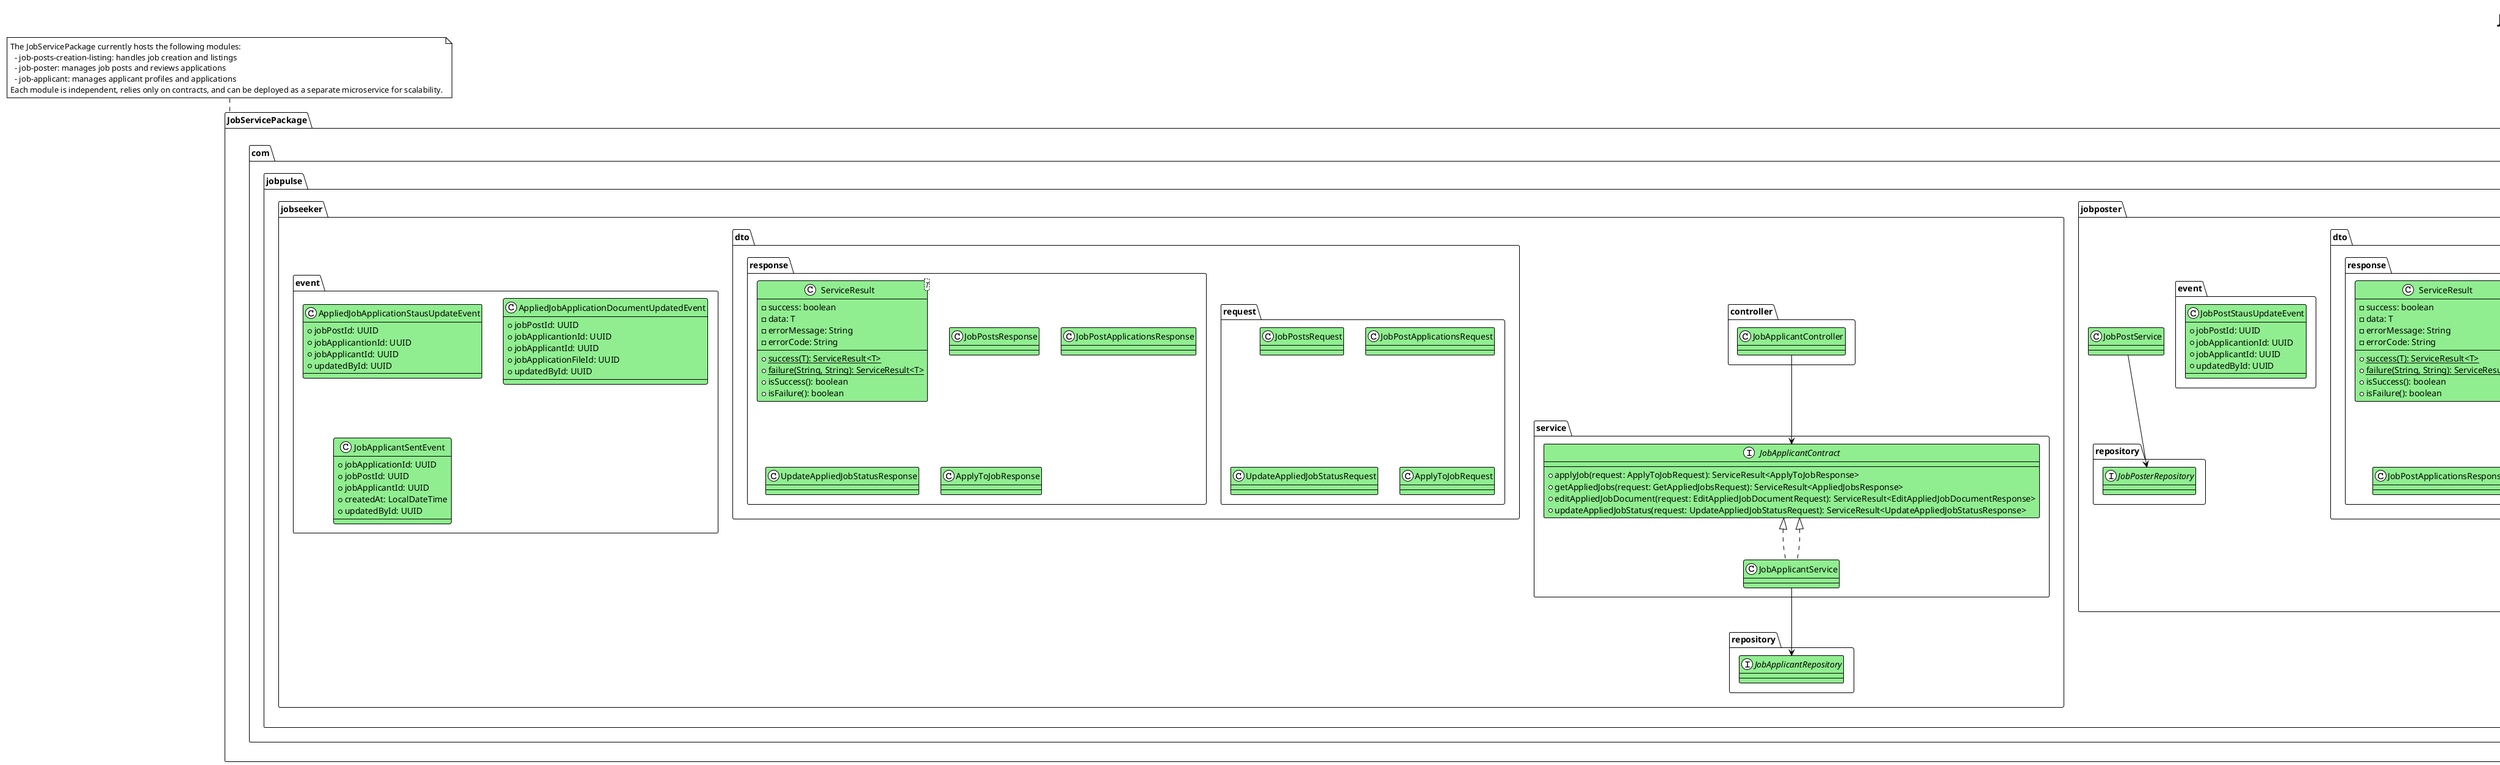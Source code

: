 @startuml job-service-architecture
!theme plain
skinparam class {
    BackgroundColor LightGreen
    BorderColor Black
    ArrowColor Black
}

title JobPulse Job Service Architecture

package JobServicePackage {
    package "com.jobpulse.jobcreationlisting" {
        package controller {
            class JobPostCreationListingController {}
        }
        package dto {
            package repository {
                package command {
                    class CreateJobPostCommand
                }
                package response {
                    class OperationResult<T> {

                    }
                    class CreateJobPostResponse 
                }
            }
            package request {
                class CreateJobPostRequest
                class GetJobPostsRequest
            }
            package response {
                class ServiceResult<T> {
                    -success: boolean
                    -data: T
                    -errorMessage: String
                    -errorCode: String
                    +{static} success(T): ServiceResult<T>
                    +{static} failure(String, String): ServiceResult<T>
                    +isSuccess(): boolean
                    +isFailure(): boolean
                }
                class CreateJobPostResponse
                class JobListingsResponse
            }
        }
        package enum {
            enum ApplicationDocumentType {
                RESUME
                COVER
                OTHER
            }
        }
        package event {
            class JobPostCreatedEvent {
                +jobPostId: UUID
                +createdAt: LocalDateTime
                +updatedById: UUID
            }
        }
        package repository {
            interface JobPostCreationAndListingRepository {
                +createJobPost(CreateJobPostCommand command): OperationResult<CreateJobPostResponse>;
            }
        }
        package service {
            interface JobPostCreationListingContract  {
                +getJobListings(GetJobPostsRequest request): ServiceResult<JobListingsResponse>
                +createJob(CreateJobPostRequest): ServiceResult<CreateJobPostResponse>
            }
            class JobPostCreationListingService implements JobPostCreationListingContract {

            }
        }

        JobPostCreationListingController --> JobPostCreationListingContract
        JobPostCreationListingContract <|.. JobPostCreationListingService
        JobPostCreationListingService --> JobPostCreationAndListingRepository
    }
    package "com.jobpulse.jobposter" {
        package controller {
            class JobPosterController {
            }
        }
        package enum {
            enum ActiveJobPostStatusUpdate {
                FILLED
                HOLD
                CLOSE
            }
        }
        package dto {
            package request {
                class JobPostsRequest
                class JobPostApplicationsRequest
            }
            package response {
                class ServiceResult<T> {
                    -success: boolean
                    -data: T
                    -errorMessage: String
                    -errorCode: String
                    +{static} success(T): ServiceResult<T>
                    +{static} failure(String, String): ServiceResult<T>
                    +isSuccess(): boolean
                    +isFailure(): boolean
                }
                class JobPostsResponse
                class JobPostApplicationsResponse
            }
        }
        package event {
            class JobPostStausUpdateEvent {
                +jobPostId: UUID
                +jobApplicantionId: UUID
                +jobApplicantId: UUID
                +updatedById: UUID
            }
        }
        package repository {
            interface JobPosterRepository 
        }
        package service {
            interface JobPosterContract {
                +getJobPostsByPoster(JobPostsRequest): ServiceResult<JobPostsResponse>
                +editJobPostStatus(EditJobPostStatusRequest): ServiceResult<EditJobPostStatusResponse>
                +getJobPostApplications(JobPostApplicationsRequest): ServiceResult<JobPostApplicationsResponse>
            }
            class JobPosterService implements JobPosterContract {
            }
        }
        JobPosterController --> JobPosterContract
        JobPosterContract <|.. JobPosterService
        JobPostService --> JobPosterRepository
    }
    package "com.jobpulse.jobseeker" {
        package controller {
            class JobApplicantController {
            }
        }
        package dto {
            package request {
                class JobPostsRequest
                class JobPostApplicationsRequest
                class UpdateAppliedJobStatusRequest
                class ApplyToJobRequest
            }
            package response {
                class ServiceResult<T> {
                    -success: boolean
                    -data: T
                    -errorMessage: String
                    -errorCode: String
                    +{static} success(T): ServiceResult<T>
                    +{static} failure(String, String): ServiceResult<T>
                    +isSuccess(): boolean
                    +isFailure(): boolean
                }
                class JobPostsResponse
                class JobPostApplicationsResponse
                class UpdateAppliedJobStatusResponse
                class ApplyToJobResponse
            }
        }
        package event {
            class AppliedJobApplicationStausUpdateEvent {
                +jobPostId: UUID
                +jobApplicantionId: UUID
                +jobApplicantId: UUID
                +updatedById: UUID
            }
            class AppliedJobApplicationDocumentUpdatedEvent {
                +jobPostId: UUID
                +jobApplicantionId: UUID
                +jobApplicantId: UUID
                +jobApplicationFileId: UUID
                +updatedById: UUID
            }
            class JobApplicantSentEvent {
                +jobApplicationId: UUID
                +jobPostId: UUID
                +jobApplicantId: UUID
                +createdAt: LocalDateTime
                +updatedById: UUID
            }
        }
        package repository {
            interface JobApplicantRepository 
        }
        package service {
            interface JobApplicantContract {
                +applyJob(request: ApplyToJobRequest): ServiceResult<ApplyToJobResponse>
                +getAppliedJobs(request: GetAppliedJobsRequest): ServiceResult<AppliedJobsResponse>
                +editAppliedJobDocument(request: EditAppliedJobDocumentRequest): ServiceResult<EditAppliedJobDocumentResponse>
                +updateAppliedJobStatus(request: UpdateAppliedJobStatusRequest): ServiceResult<UpdateAppliedJobStatusResponse>
            }
            class JobApplicantService implements JobApplicantContract {
            }
        }
        JobApplicantController --> JobApplicantContract
        JobApplicantContract <|.. JobApplicantService
        JobApplicantService --> JobApplicantRepository
    }
}
note top of JobServicePackage
  The JobServicePackage currently hosts the following modules:
    - job-posts-creation-listing: handles job creation and listings
    - job-poster: manages job posts and reviews applications
    - job-applicant: manages applicant profiles and applications
  Each module is independent, relies only on contracts, and can be deployed as a separate microservice for scalability.
end note
@enduml